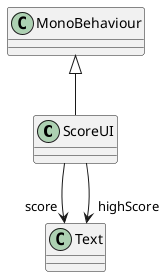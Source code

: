 @startuml
class ScoreUI {
}
MonoBehaviour <|-- ScoreUI
ScoreUI --> "score" Text
ScoreUI --> "highScore" Text
@enduml
